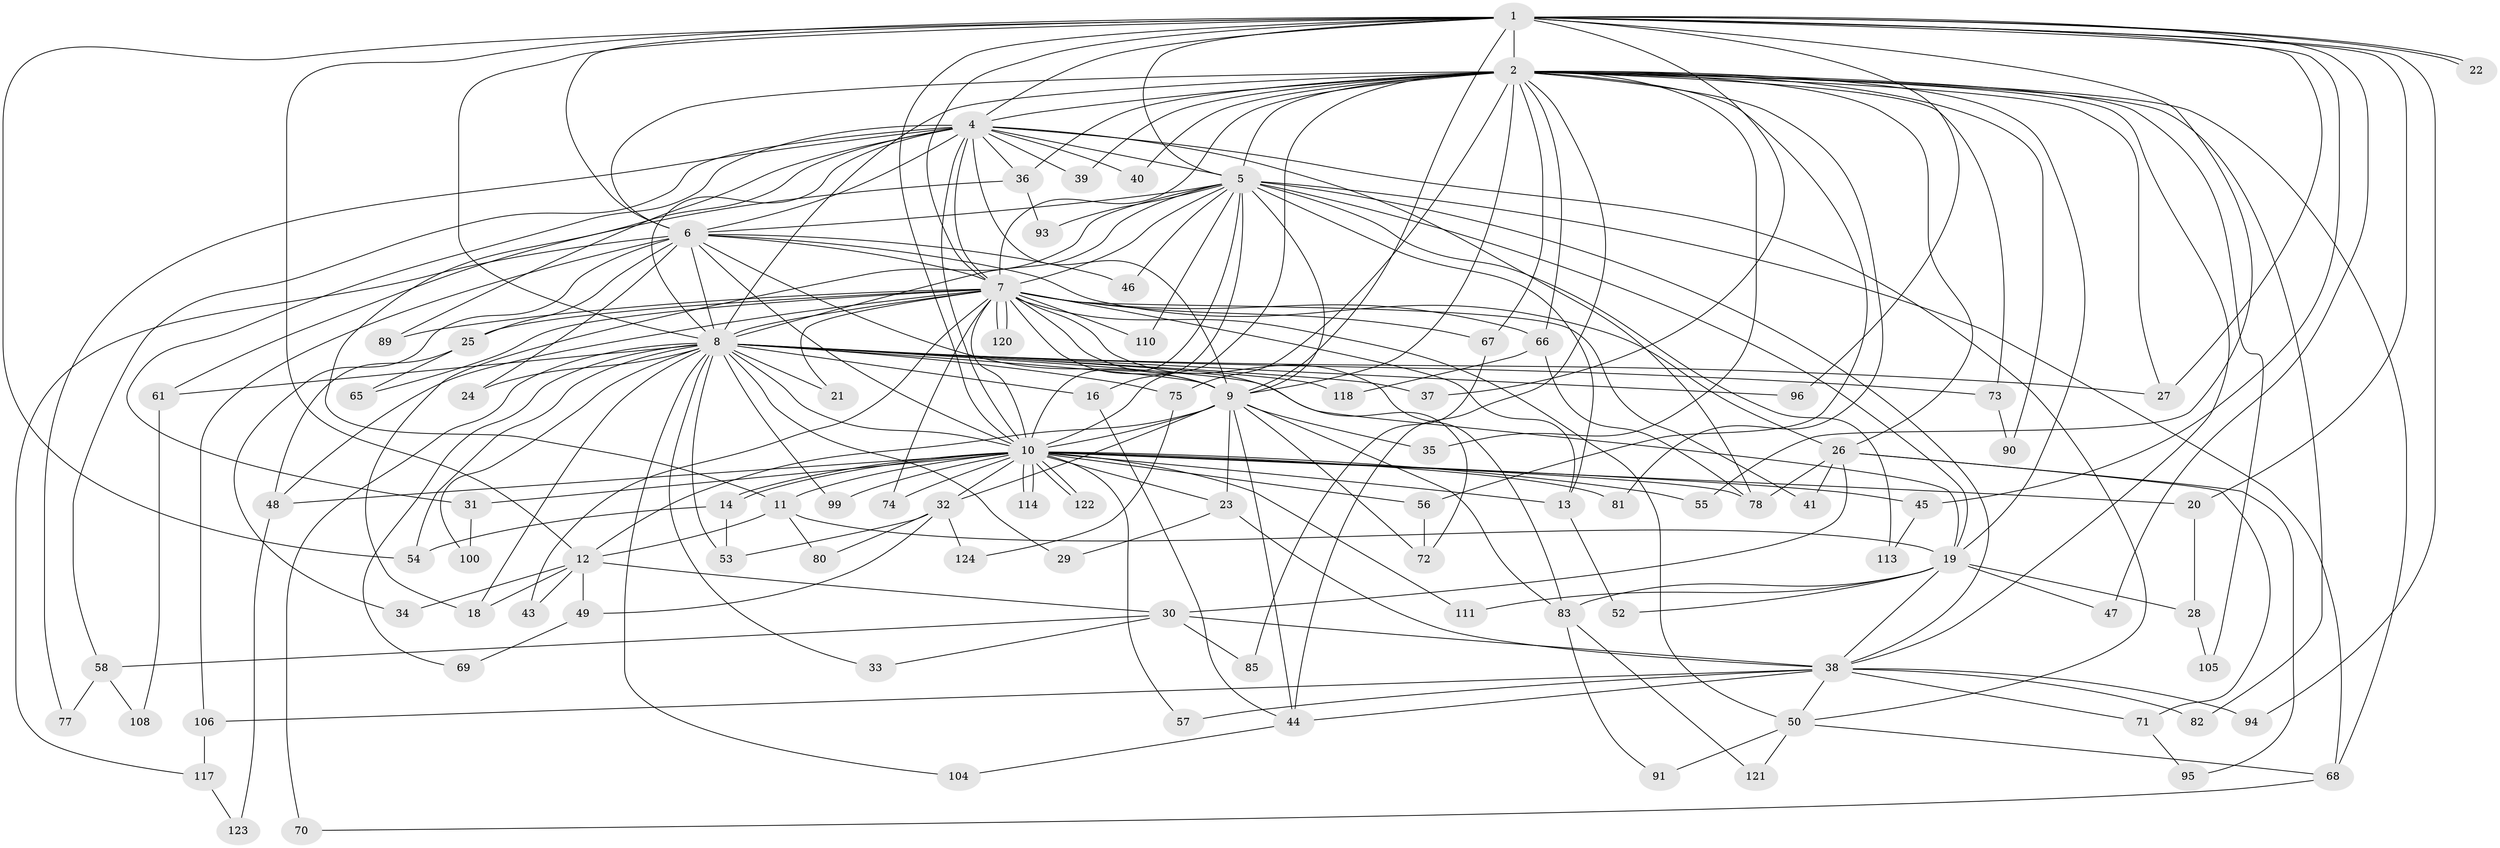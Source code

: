 // original degree distribution, {23: 0.008, 21: 0.008, 17: 0.016, 19: 0.016, 20: 0.008, 25: 0.008, 28: 0.008, 31: 0.008, 5: 0.032, 8: 0.008, 4: 0.096, 3: 0.184, 10: 0.008, 2: 0.544, 7: 0.024, 6: 0.024}
// Generated by graph-tools (version 1.1) at 2025/11/02/27/25 16:11:07]
// undirected, 96 vertices, 230 edges
graph export_dot {
graph [start="1"]
  node [color=gray90,style=filled];
  1 [super="+109"];
  2 [super="+3"];
  4 [super="+115"];
  5 [super="+116"];
  6 [super="+112"];
  7 [super="+15"];
  8 [super="+17"];
  9 [super="+125"];
  10 [super="+51"];
  11;
  12 [super="+64"];
  13;
  14 [super="+59"];
  16 [super="+63"];
  18 [super="+79"];
  19 [super="+60"];
  20;
  21;
  22;
  23 [super="+101"];
  24;
  25;
  26;
  27 [super="+98"];
  28;
  29;
  30 [super="+119"];
  31;
  32;
  33;
  34;
  35 [super="+107"];
  36;
  37;
  38 [super="+42"];
  39;
  40;
  41;
  43;
  44 [super="+76"];
  45;
  46;
  47;
  48 [super="+62"];
  49;
  50 [super="+103"];
  52;
  53 [super="+97"];
  54 [super="+88"];
  55;
  56 [super="+87"];
  57;
  58;
  61;
  65;
  66;
  67;
  68 [super="+92"];
  69;
  70;
  71;
  72;
  73;
  74 [super="+102"];
  75;
  77;
  78 [super="+86"];
  80;
  81;
  82;
  83 [super="+84"];
  85;
  89;
  90;
  91;
  93;
  94;
  95;
  96;
  99;
  100;
  104;
  105;
  106;
  108;
  110;
  111;
  113;
  114;
  117;
  118;
  120;
  121;
  122;
  123;
  124;
  1 -- 2 [weight=2];
  1 -- 4;
  1 -- 5;
  1 -- 6 [weight=2];
  1 -- 7;
  1 -- 8 [weight=2];
  1 -- 9;
  1 -- 10;
  1 -- 12;
  1 -- 20;
  1 -- 22;
  1 -- 22;
  1 -- 27;
  1 -- 37;
  1 -- 45;
  1 -- 47;
  1 -- 54;
  1 -- 55;
  1 -- 94;
  1 -- 96;
  2 -- 4 [weight=2];
  2 -- 5 [weight=2];
  2 -- 6 [weight=2];
  2 -- 7 [weight=2];
  2 -- 8 [weight=2];
  2 -- 9 [weight=2];
  2 -- 10 [weight=2];
  2 -- 19;
  2 -- 26;
  2 -- 35 [weight=2];
  2 -- 36;
  2 -- 38;
  2 -- 44;
  2 -- 56;
  2 -- 67;
  2 -- 73;
  2 -- 75;
  2 -- 82;
  2 -- 105;
  2 -- 66;
  2 -- 68;
  2 -- 81;
  2 -- 90;
  2 -- 27;
  2 -- 39;
  2 -- 40;
  4 -- 5;
  4 -- 6;
  4 -- 7;
  4 -- 8;
  4 -- 9;
  4 -- 10;
  4 -- 11;
  4 -- 31;
  4 -- 36;
  4 -- 39;
  4 -- 40;
  4 -- 50;
  4 -- 58;
  4 -- 77;
  4 -- 89;
  4 -- 78;
  5 -- 6;
  5 -- 7;
  5 -- 8;
  5 -- 9 [weight=2];
  5 -- 10;
  5 -- 13;
  5 -- 16;
  5 -- 46;
  5 -- 68;
  5 -- 93;
  5 -- 110;
  5 -- 113;
  5 -- 18;
  5 -- 19;
  5 -- 38;
  6 -- 7 [weight=2];
  6 -- 8;
  6 -- 9;
  6 -- 10 [weight=2];
  6 -- 24;
  6 -- 25;
  6 -- 26;
  6 -- 34;
  6 -- 46;
  6 -- 106;
  6 -- 117;
  7 -- 8;
  7 -- 9;
  7 -- 10;
  7 -- 13;
  7 -- 21;
  7 -- 25;
  7 -- 43;
  7 -- 48;
  7 -- 65;
  7 -- 67;
  7 -- 72;
  7 -- 74 [weight=2];
  7 -- 83;
  7 -- 89;
  7 -- 110;
  7 -- 120;
  7 -- 120;
  7 -- 66;
  7 -- 41;
  7 -- 50;
  8 -- 9;
  8 -- 10;
  8 -- 16;
  8 -- 18;
  8 -- 19;
  8 -- 21;
  8 -- 24;
  8 -- 29;
  8 -- 37;
  8 -- 53;
  8 -- 54;
  8 -- 61;
  8 -- 70;
  8 -- 75;
  8 -- 96;
  8 -- 99;
  8 -- 100;
  8 -- 104;
  8 -- 118;
  8 -- 33;
  8 -- 69;
  8 -- 73;
  8 -- 27;
  9 -- 10;
  9 -- 12;
  9 -- 23;
  9 -- 32;
  9 -- 35;
  9 -- 44;
  9 -- 72;
  9 -- 83;
  10 -- 11;
  10 -- 14 [weight=2];
  10 -- 14;
  10 -- 20;
  10 -- 23;
  10 -- 31;
  10 -- 32;
  10 -- 45;
  10 -- 48;
  10 -- 56;
  10 -- 57;
  10 -- 74;
  10 -- 78;
  10 -- 81;
  10 -- 99;
  10 -- 111;
  10 -- 114;
  10 -- 114;
  10 -- 122;
  10 -- 122;
  10 -- 13;
  10 -- 55;
  11 -- 80;
  11 -- 19;
  11 -- 12;
  12 -- 18;
  12 -- 30;
  12 -- 34;
  12 -- 43;
  12 -- 49;
  13 -- 52;
  14 -- 53;
  14 -- 54;
  16 -- 44;
  19 -- 28;
  19 -- 38;
  19 -- 47;
  19 -- 52;
  19 -- 83;
  19 -- 111;
  20 -- 28;
  23 -- 29;
  23 -- 38;
  25 -- 65;
  25 -- 48;
  26 -- 30;
  26 -- 41;
  26 -- 71;
  26 -- 95;
  26 -- 78;
  28 -- 105;
  30 -- 33;
  30 -- 58;
  30 -- 85;
  30 -- 38;
  31 -- 100;
  32 -- 49;
  32 -- 53;
  32 -- 80;
  32 -- 124;
  36 -- 61;
  36 -- 93;
  38 -- 50;
  38 -- 82;
  38 -- 71;
  38 -- 57;
  38 -- 106;
  38 -- 94;
  38 -- 44;
  44 -- 104;
  45 -- 113;
  48 -- 123;
  49 -- 69;
  50 -- 91;
  50 -- 121;
  50 -- 68;
  56 -- 72;
  58 -- 77;
  58 -- 108;
  61 -- 108;
  66 -- 78;
  66 -- 118;
  67 -- 85;
  68 -- 70;
  71 -- 95;
  73 -- 90;
  75 -- 124;
  83 -- 91;
  83 -- 121;
  106 -- 117;
  117 -- 123;
}
